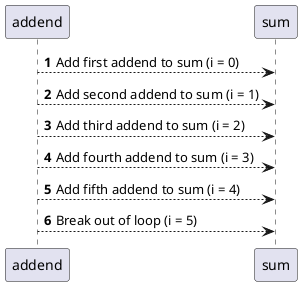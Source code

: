 @startuml
'https://plantuml.com/sequence-diagram

autonumber

addend --> sum: Add first addend to sum (i = 0)
addend --> sum: Add second addend to sum (i = 1)
addend --> sum: Add third addend to sum (i = 2)
addend --> sum: Add fourth addend to sum (i = 3)
addend --> sum: Add fifth addend to sum (i = 4)
addend --> sum: Break out of loop (i = 5)
@enduml